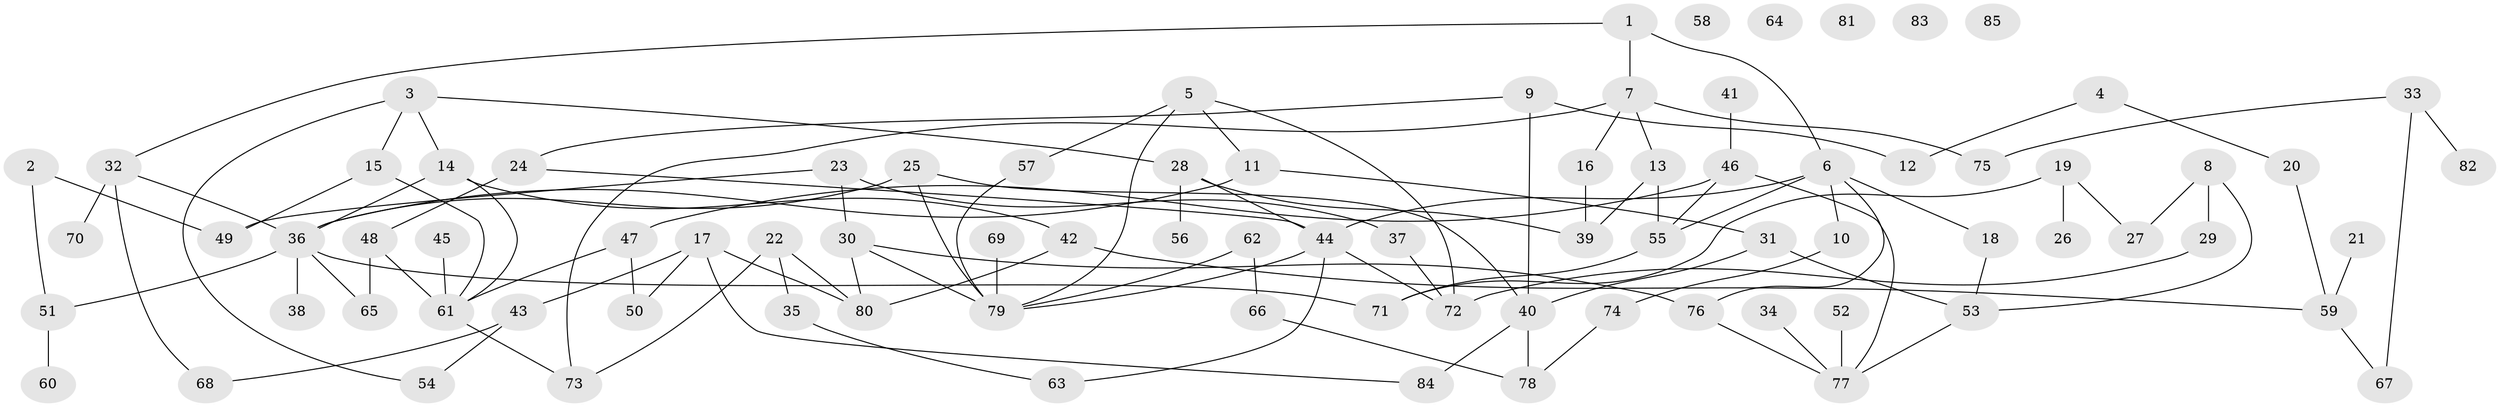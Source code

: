 // Generated by graph-tools (version 1.1) at 2025/38/03/09/25 04:38:54]
// undirected, 85 vertices, 115 edges
graph export_dot {
graph [start="1"]
  node [color=gray90,style=filled];
  1;
  2;
  3;
  4;
  5;
  6;
  7;
  8;
  9;
  10;
  11;
  12;
  13;
  14;
  15;
  16;
  17;
  18;
  19;
  20;
  21;
  22;
  23;
  24;
  25;
  26;
  27;
  28;
  29;
  30;
  31;
  32;
  33;
  34;
  35;
  36;
  37;
  38;
  39;
  40;
  41;
  42;
  43;
  44;
  45;
  46;
  47;
  48;
  49;
  50;
  51;
  52;
  53;
  54;
  55;
  56;
  57;
  58;
  59;
  60;
  61;
  62;
  63;
  64;
  65;
  66;
  67;
  68;
  69;
  70;
  71;
  72;
  73;
  74;
  75;
  76;
  77;
  78;
  79;
  80;
  81;
  82;
  83;
  84;
  85;
  1 -- 6;
  1 -- 7;
  1 -- 32;
  2 -- 49;
  2 -- 51;
  3 -- 14;
  3 -- 15;
  3 -- 28;
  3 -- 54;
  4 -- 12;
  4 -- 20;
  5 -- 11;
  5 -- 57;
  5 -- 72;
  5 -- 79;
  6 -- 10;
  6 -- 18;
  6 -- 44;
  6 -- 55;
  6 -- 76;
  7 -- 13;
  7 -- 16;
  7 -- 73;
  7 -- 75;
  8 -- 27;
  8 -- 29;
  8 -- 53;
  9 -- 12;
  9 -- 24;
  9 -- 40;
  10 -- 74;
  11 -- 31;
  11 -- 36;
  13 -- 39;
  13 -- 55;
  14 -- 36;
  14 -- 42;
  14 -- 61;
  15 -- 49;
  15 -- 61;
  16 -- 39;
  17 -- 43;
  17 -- 50;
  17 -- 80;
  17 -- 84;
  18 -- 53;
  19 -- 26;
  19 -- 27;
  19 -- 71;
  20 -- 59;
  21 -- 59;
  22 -- 35;
  22 -- 73;
  22 -- 80;
  23 -- 30;
  23 -- 37;
  23 -- 49;
  24 -- 44;
  24 -- 48;
  25 -- 36;
  25 -- 40;
  25 -- 79;
  28 -- 39;
  28 -- 44;
  28 -- 56;
  29 -- 72;
  30 -- 76;
  30 -- 79;
  30 -- 80;
  31 -- 40;
  31 -- 53;
  32 -- 36;
  32 -- 68;
  32 -- 70;
  33 -- 67;
  33 -- 75;
  33 -- 82;
  34 -- 77;
  35 -- 63;
  36 -- 38;
  36 -- 51;
  36 -- 65;
  36 -- 71;
  37 -- 72;
  40 -- 78;
  40 -- 84;
  41 -- 46;
  42 -- 59;
  42 -- 80;
  43 -- 54;
  43 -- 68;
  44 -- 63;
  44 -- 72;
  44 -- 79;
  45 -- 61;
  46 -- 47;
  46 -- 55;
  46 -- 77;
  47 -- 50;
  47 -- 61;
  48 -- 61;
  48 -- 65;
  51 -- 60;
  52 -- 77;
  53 -- 77;
  55 -- 71;
  57 -- 79;
  59 -- 67;
  61 -- 73;
  62 -- 66;
  62 -- 79;
  66 -- 78;
  69 -- 79;
  74 -- 78;
  76 -- 77;
}
